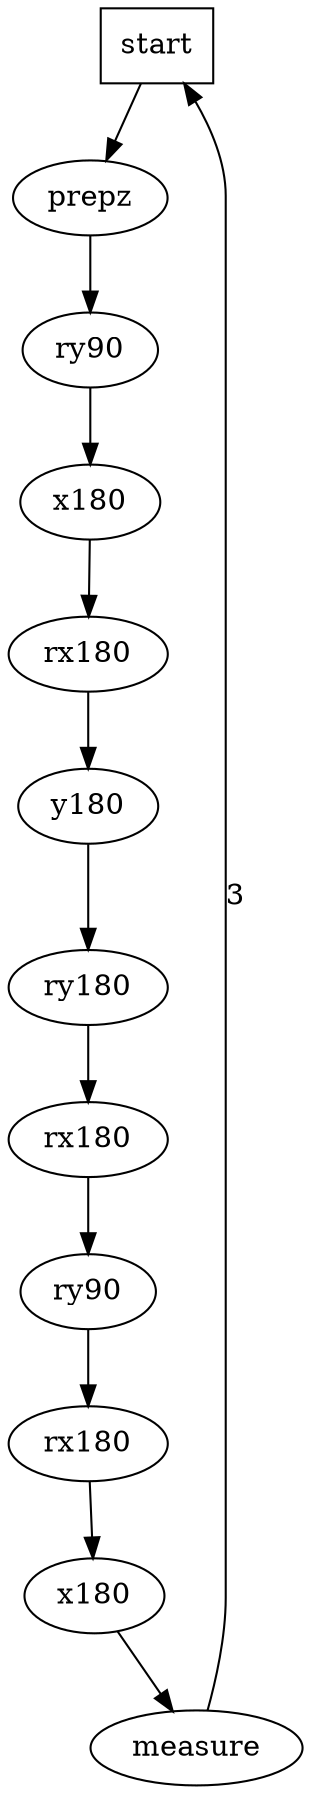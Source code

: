 digraph G {   
   start [shape=box]
   i0 [label="prepz"] 
   i1 [label="ry90"] 
   i11 [label="x180"] 
   i2 [label="rx180"] 
   i3 [label="y180"] 
   i4 [label="ry180"] 
   i41 [label="rx180"] 
   i5 [label="ry90"] 
   i51 [label="rx180"] 
   i6 [label="x180"] 
   i7 [label="measure"] 

   start -> i0;
   i0 -> i1;
   i1 -> i11;
   i11 -> i2;
   i2 -> i3;
   i3 -> i4;
   i4 -> i41;
   i41 -> i5;
   i5 -> i51;
   i51 -> i6;
   i6 -> i7;
   i7 -> start [label="3"];
}
